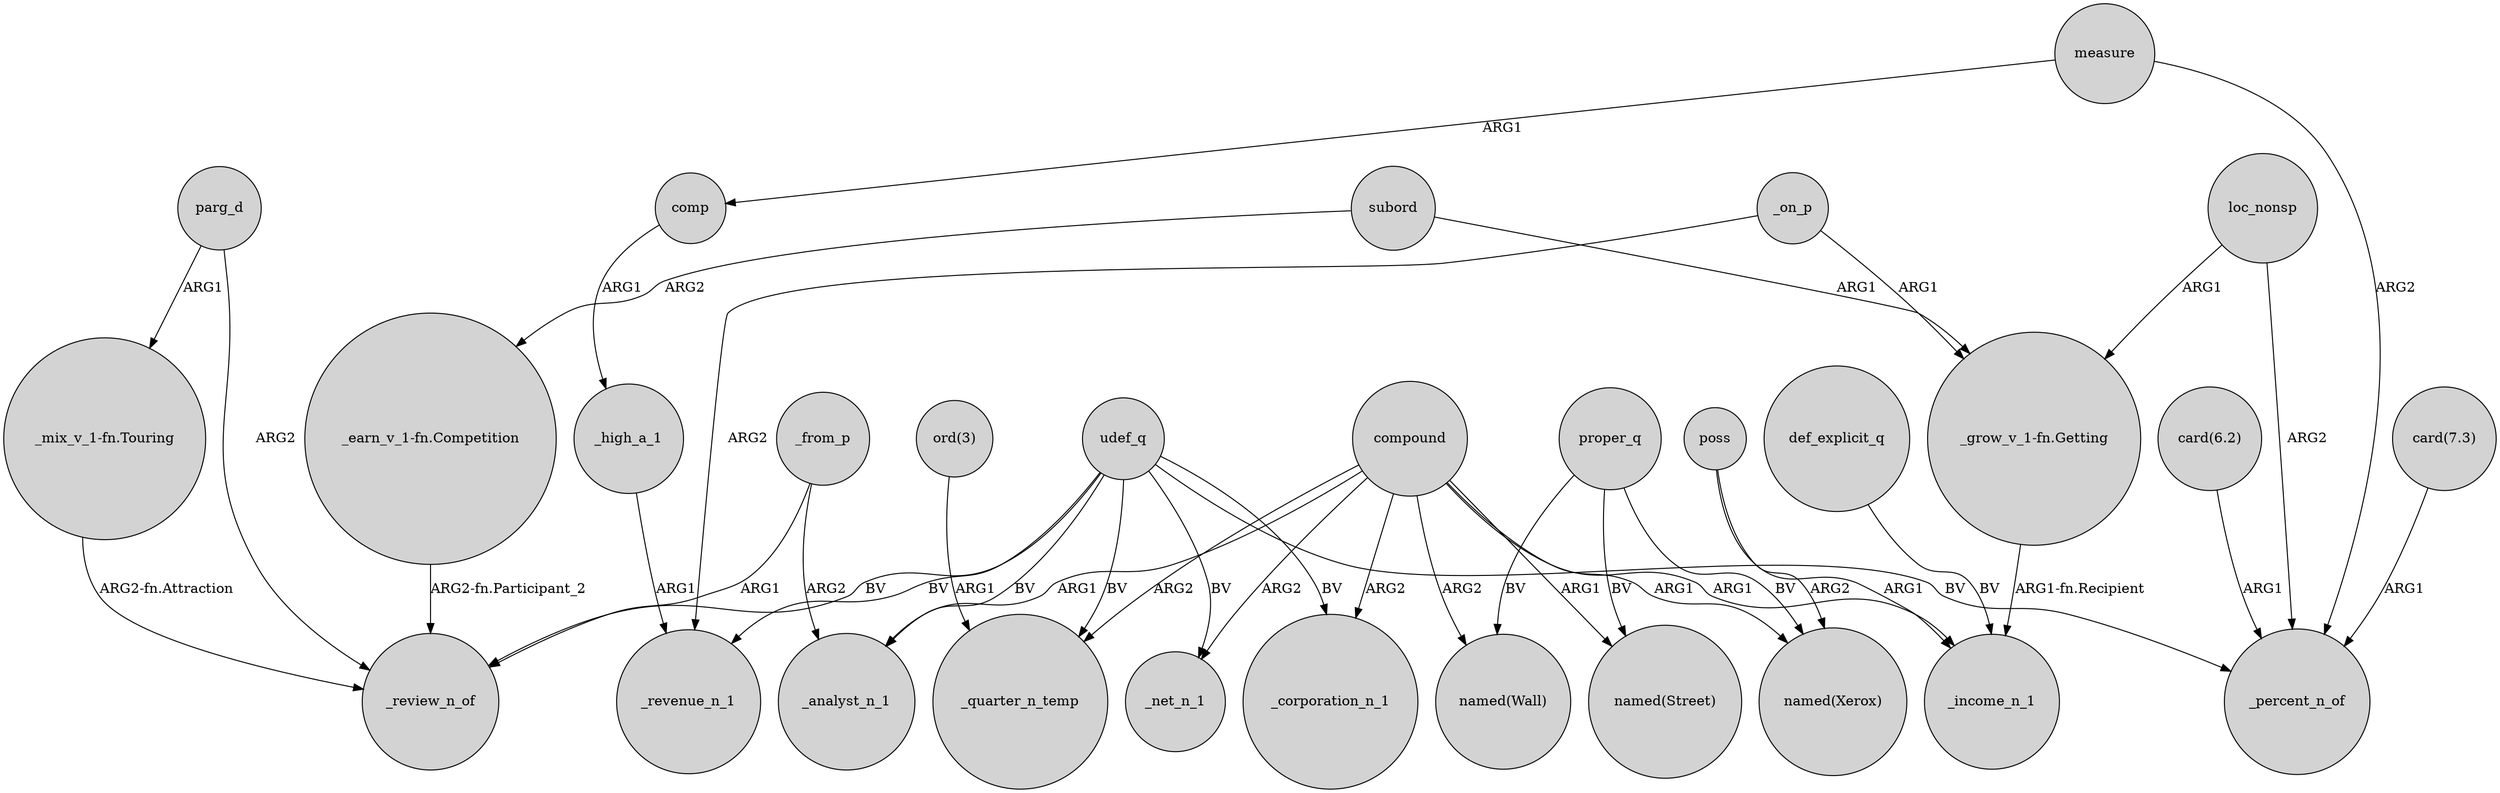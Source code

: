 digraph {
	node [shape=circle style=filled]
	udef_q -> _review_n_of [label=BV]
	parg_d -> "_mix_v_1-fn.Touring" [label=ARG1]
	compound -> _net_n_1 [label=ARG2]
	"ord(3)" -> _quarter_n_temp [label=ARG1]
	measure -> _percent_n_of [label=ARG2]
	udef_q -> _analyst_n_1 [label=BV]
	"_mix_v_1-fn.Touring" -> _review_n_of [label="ARG2-fn.Attraction"]
	"_earn_v_1-fn.Competition" -> _review_n_of [label="ARG2-fn.Participant_2"]
	proper_q -> "named(Xerox)" [label=BV]
	_on_p -> "_grow_v_1-fn.Getting" [label=ARG1]
	_on_p -> _revenue_n_1 [label=ARG2]
	_from_p -> _review_n_of [label=ARG1]
	udef_q -> _revenue_n_1 [label=BV]
	compound -> "named(Wall)" [label=ARG2]
	subord -> "_grow_v_1-fn.Getting" [label=ARG1]
	def_explicit_q -> _income_n_1 [label=BV]
	compound -> _income_n_1 [label=ARG1]
	compound -> _quarter_n_temp [label=ARG2]
	udef_q -> _percent_n_of [label=BV]
	compound -> _analyst_n_1 [label=ARG1]
	compound -> "named(Street)" [label=ARG1]
	comp -> _high_a_1 [label=ARG1]
	poss -> _income_n_1 [label=ARG1]
	udef_q -> _net_n_1 [label=BV]
	subord -> "_earn_v_1-fn.Competition" [label=ARG2]
	"_grow_v_1-fn.Getting" -> _income_n_1 [label="ARG1-fn.Recipient"]
	_high_a_1 -> _revenue_n_1 [label=ARG1]
	measure -> comp [label=ARG1]
	proper_q -> "named(Wall)" [label=BV]
	udef_q -> _quarter_n_temp [label=BV]
	compound -> _corporation_n_1 [label=ARG2]
	udef_q -> _corporation_n_1 [label=BV]
	loc_nonsp -> "_grow_v_1-fn.Getting" [label=ARG1]
	"card(7.3)" -> _percent_n_of [label=ARG1]
	compound -> "named(Xerox)" [label=ARG1]
	poss -> "named(Xerox)" [label=ARG2]
	_from_p -> _analyst_n_1 [label=ARG2]
	proper_q -> "named(Street)" [label=BV]
	"card(6.2)" -> _percent_n_of [label=ARG1]
	parg_d -> _review_n_of [label=ARG2]
	loc_nonsp -> _percent_n_of [label=ARG2]
}
